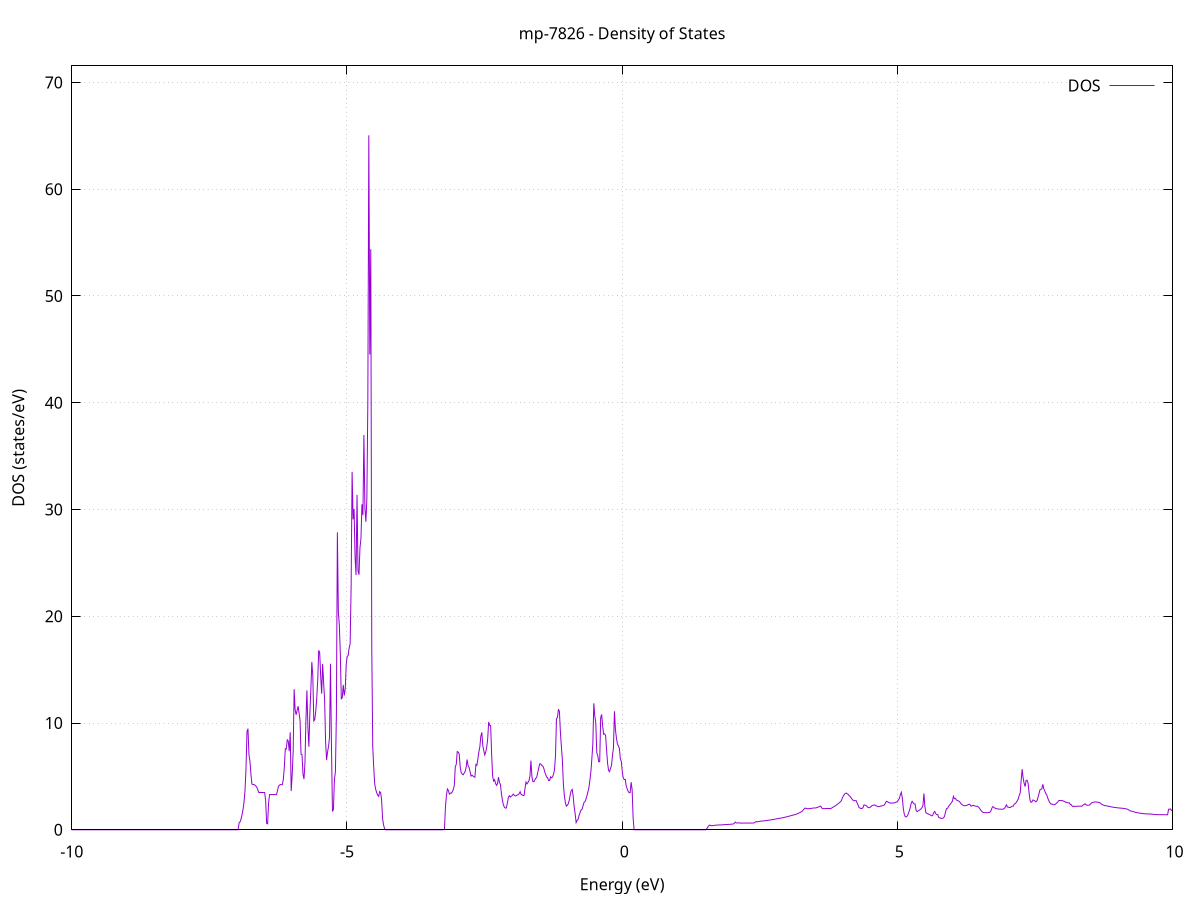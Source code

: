 set title 'mp-7826 - Density of States'
set xlabel 'Energy (eV)'
set ylabel 'DOS (states/eV)'
set grid
set xrange [-10:10]
set yrange [0:71.556]
set xzeroaxis lt -1
set terminal png size 800,600
set output 'mp-7826_dos_gnuplot.png'
plot '-' using 1:2 with lines title 'DOS'
-18.688400 0.000000
-18.670600 0.000000
-18.652700 0.000000
-18.634900 0.000000
-18.617000 0.000000
-18.599200 0.000000
-18.581300 0.000000
-18.563500 0.000000
-18.545600 0.000000
-18.527800 0.000000
-18.509900 0.000000
-18.492100 0.000000
-18.474200 0.000000
-18.456300 0.000000
-18.438500 0.000000
-18.420600 0.000000
-18.402800 0.000000
-18.384900 0.000000
-18.367100 0.000000
-18.349200 0.000000
-18.331400 0.000000
-18.313500 0.000000
-18.295700 0.000000
-18.277800 0.000000
-18.260000 0.000000
-18.242100 0.000000
-18.224300 0.000000
-18.206400 0.000000
-18.188600 0.000000
-18.170700 0.000000
-18.152900 0.000000
-18.135000 0.000000
-18.117200 0.000000
-18.099300 0.000000
-18.081500 0.000000
-18.063600 0.000000
-18.045700 0.000000
-18.027900 0.000000
-18.010000 0.000000
-17.992200 0.000000
-17.974300 0.000000
-17.956500 0.000000
-17.938600 0.000000
-17.920800 0.000000
-17.902900 0.000000
-17.885100 0.000000
-17.867200 0.000000
-17.849400 0.000000
-17.831500 0.000000
-17.813700 0.000000
-17.795800 0.000000
-17.778000 0.000000
-17.760100 0.000000
-17.742300 0.000000
-17.724400 0.000000
-17.706600 0.000000
-17.688700 0.000000
-17.670900 0.000000
-17.653000 0.000000
-17.635100 0.000000
-17.617300 0.000000
-17.599400 0.000000
-17.581600 0.000000
-17.563700 0.000000
-17.545900 0.000000
-17.528000 0.000000
-17.510200 0.000000
-17.492300 0.000000
-17.474500 0.000000
-17.456600 0.000000
-17.438800 0.000000
-17.420900 0.000000
-17.403100 0.000000
-17.385200 0.000000
-17.367400 0.000000
-17.349500 0.000000
-17.331700 0.000000
-17.313800 0.000000
-17.296000 0.000000
-17.278100 0.000000
-17.260300 0.000000
-17.242400 0.000000
-17.224500 0.000000
-17.206700 0.000000
-17.188800 0.000000
-17.171000 0.000000
-17.153100 0.000000
-17.135300 0.000000
-17.117400 0.000000
-17.099600 0.000000
-17.081700 0.000000
-17.063900 0.019300
-17.046000 1.092300
-17.028200 1.551300
-17.010300 2.098400
-16.992500 2.594900
-16.974600 3.083900
-16.956800 3.642300
-16.938900 4.314200
-16.921100 5.532800
-16.903200 6.400300
-16.885400 7.464700
-16.867500 9.382200
-16.849700 14.435900
-16.831800 13.944200
-16.813900 11.181000
-16.796100 9.713700
-16.778200 8.900900
-16.760400 10.692900
-16.742500 6.089200
-16.724700 3.240600
-16.706800 4.211300
-16.689000 5.845700
-16.671100 11.007300
-16.653300 6.437400
-16.635400 6.403400
-16.617600 6.352800
-16.599700 6.265800
-16.581900 6.124200
-16.564000 6.164300
-16.546200 6.261400
-16.528300 6.456100
-16.510500 6.945500
-16.492600 7.449700
-16.474800 7.385200
-16.456900 6.029800
-16.439100 2.947400
-16.421200 2.783000
-16.403300 7.023600
-16.385500 8.894200
-16.367600 9.104200
-16.349800 9.656400
-16.331900 9.996000
-16.314100 9.998800
-16.296200 16.595700
-16.278400 18.692500
-16.260500 9.019600
-16.242700 0.000000
-16.224800 0.000000
-16.207000 0.000000
-16.189100 0.000000
-16.171300 0.000000
-16.153400 0.000000
-16.135600 0.000000
-16.117700 0.000000
-16.099900 0.000000
-16.082000 0.000000
-16.064200 0.000000
-16.046300 0.000000
-16.028400 0.000000
-16.010600 0.000000
-15.992700 0.000000
-15.974900 0.000000
-15.957000 0.000000
-15.939200 0.000000
-15.921300 0.000000
-15.903500 0.000000
-15.885600 0.000000
-15.867800 0.000000
-15.849900 0.000000
-15.832100 0.000000
-15.814200 0.000000
-15.796400 0.000000
-15.778500 0.000000
-15.760700 0.000000
-15.742800 0.000000
-15.725000 0.000000
-15.707100 0.000000
-15.689300 0.000000
-15.671400 0.000000
-15.653600 0.000000
-15.635700 0.000000
-15.617800 0.000000
-15.600000 0.000000
-15.582100 0.000000
-15.564300 0.000000
-15.546400 0.000000
-15.528600 0.000000
-15.510700 0.000000
-15.492900 0.000000
-15.475000 0.000000
-15.457200 0.000000
-15.439300 0.000000
-15.421500 0.000000
-15.403600 0.000000
-15.385800 0.000000
-15.367900 0.000000
-15.350100 0.000000
-15.332200 0.000000
-15.314400 0.000000
-15.296500 0.000000
-15.278700 0.000000
-15.260800 0.000000
-15.243000 0.000000
-15.225100 0.000000
-15.207200 0.000000
-15.189400 0.000000
-15.171500 0.000000
-15.153700 0.000000
-15.135800 0.000000
-15.118000 0.000000
-15.100100 0.000000
-15.082300 0.000000
-15.064400 0.000000
-15.046600 0.000000
-15.028700 0.000000
-15.010900 0.000000
-14.993000 0.000000
-14.975200 0.000000
-14.957300 0.000000
-14.939500 0.000000
-14.921600 0.000000
-14.903800 0.000000
-14.885900 0.000000
-14.868100 0.000000
-14.850200 0.000000
-14.832400 0.000000
-14.814500 0.000000
-14.796600 0.000000
-14.778800 0.000000
-14.760900 0.000000
-14.743100 0.000000
-14.725200 0.000000
-14.707400 0.000000
-14.689500 0.000000
-14.671700 0.000000
-14.653800 0.000000
-14.636000 0.000000
-14.618100 0.000000
-14.600300 0.000000
-14.582400 0.000000
-14.564600 0.000000
-14.546700 0.000000
-14.528900 0.000000
-14.511000 0.000000
-14.493200 0.000000
-14.475300 0.000000
-14.457500 0.000000
-14.439600 0.000000
-14.421800 0.000000
-14.403900 0.000000
-14.386000 0.000000
-14.368200 0.000000
-14.350300 0.000000
-14.332500 0.000000
-14.314600 0.000000
-14.296800 0.000000
-14.278900 0.000000
-14.261100 0.000000
-14.243200 0.000000
-14.225400 0.000000
-14.207500 0.000000
-14.189700 0.000000
-14.171800 0.000000
-14.154000 0.000000
-14.136100 0.000000
-14.118300 0.000000
-14.100400 0.000000
-14.082600 0.000000
-14.064700 0.000000
-14.046900 0.000000
-14.029000 0.000000
-14.011200 0.000000
-13.993300 0.000000
-13.975400 0.000000
-13.957600 0.000000
-13.939700 0.000000
-13.921900 0.000000
-13.904000 0.000000
-13.886200 0.000000
-13.868300 0.000000
-13.850500 0.000000
-13.832600 0.000000
-13.814800 0.000000
-13.796900 0.000000
-13.779100 0.000000
-13.761200 0.000000
-13.743400 0.000000
-13.725500 0.000000
-13.707700 0.000000
-13.689800 0.000000
-13.672000 0.000000
-13.654100 0.000000
-13.636300 0.000000
-13.618400 0.000000
-13.600600 0.000000
-13.582700 0.000000
-13.564800 0.000000
-13.547000 0.000000
-13.529100 0.000000
-13.511300 0.000000
-13.493400 0.000000
-13.475600 0.000000
-13.457700 0.000000
-13.439900 0.000000
-13.422000 0.000000
-13.404200 0.000000
-13.386300 0.000000
-13.368500 0.000000
-13.350600 0.000000
-13.332800 0.000000
-13.314900 0.000000
-13.297100 0.000000
-13.279200 0.000000
-13.261400 0.000000
-13.243500 0.000000
-13.225700 0.000000
-13.207800 0.000000
-13.190000 0.000000
-13.172100 0.000000
-13.154200 0.000000
-13.136400 0.000000
-13.118500 0.000000
-13.100700 0.000000
-13.082800 0.000000
-13.065000 0.000000
-13.047100 0.000000
-13.029300 0.000000
-13.011400 0.000000
-12.993600 0.000000
-12.975700 0.000000
-12.957900 0.000000
-12.940000 0.000000
-12.922200 0.000000
-12.904300 0.000000
-12.886500 0.000000
-12.868600 0.000000
-12.850800 0.000000
-12.832900 0.000000
-12.815100 0.000000
-12.797200 0.000000
-12.779400 0.000000
-12.761500 0.000000
-12.743600 0.000000
-12.725800 0.000000
-12.707900 0.000000
-12.690100 0.000000
-12.672200 0.000000
-12.654400 0.000000
-12.636500 0.000000
-12.618700 0.000000
-12.600800 0.000000
-12.583000 0.000000
-12.565100 0.000000
-12.547300 0.000000
-12.529400 0.000000
-12.511600 0.000000
-12.493700 0.000000
-12.475900 0.000000
-12.458000 0.000000
-12.440200 0.000000
-12.422300 0.000000
-12.404500 0.000000
-12.386600 0.000000
-12.368800 0.000000
-12.350900 0.000000
-12.333000 0.000000
-12.315200 0.000000
-12.297300 0.000000
-12.279500 0.000000
-12.261600 0.000000
-12.243800 0.000000
-12.225900 0.000000
-12.208100 0.000000
-12.190200 0.000000
-12.172400 0.000000
-12.154500 0.000000
-12.136700 0.000000
-12.118800 0.000000
-12.101000 0.000000
-12.083100 0.000000
-12.065300 0.000000
-12.047400 0.000000
-12.029600 0.000000
-12.011700 0.000000
-11.993900 0.000000
-11.976000 0.000000
-11.958200 0.000000
-11.940300 0.000000
-11.922400 0.000000
-11.904600 0.000000
-11.886700 0.000000
-11.868900 0.000000
-11.851000 0.000000
-11.833200 0.000000
-11.815300 0.000000
-11.797500 0.000000
-11.779600 0.000000
-11.761800 0.000000
-11.743900 0.000000
-11.726100 0.000000
-11.708200 0.000000
-11.690400 0.000000
-11.672500 0.000000
-11.654700 0.000000
-11.636800 0.000000
-11.619000 0.000000
-11.601100 0.000000
-11.583300 0.000000
-11.565400 0.000000
-11.547500 0.000000
-11.529700 0.000000
-11.511800 0.000000
-11.494000 0.000000
-11.476100 0.000000
-11.458300 0.000000
-11.440400 0.000000
-11.422600 0.000000
-11.404700 0.000000
-11.386900 0.000000
-11.369000 0.000000
-11.351200 0.000000
-11.333300 0.000000
-11.315500 0.000000
-11.297600 0.000000
-11.279800 0.000000
-11.261900 0.000000
-11.244100 0.000000
-11.226200 0.000000
-11.208400 0.000000
-11.190500 0.000000
-11.172700 0.000000
-11.154800 0.000000
-11.136900 0.000000
-11.119100 0.000000
-11.101200 0.000000
-11.083400 0.000000
-11.065500 0.000000
-11.047700 0.000000
-11.029800 0.000000
-11.012000 0.000000
-10.994100 0.000000
-10.976300 0.000000
-10.958400 0.000000
-10.940600 0.000000
-10.922700 0.000000
-10.904900 0.000000
-10.887000 0.000000
-10.869200 0.000000
-10.851300 0.000000
-10.833500 0.000000
-10.815600 0.000000
-10.797800 0.000000
-10.779900 0.000000
-10.762100 0.000000
-10.744200 0.000000
-10.726300 0.000000
-10.708500 0.000000
-10.690600 0.000000
-10.672800 0.000000
-10.654900 0.000000
-10.637100 0.000000
-10.619200 0.000000
-10.601400 0.000000
-10.583500 0.000000
-10.565700 0.000000
-10.547800 0.000000
-10.530000 0.000000
-10.512100 0.000000
-10.494300 0.000000
-10.476400 0.000000
-10.458600 0.000000
-10.440700 0.000000
-10.422900 0.000000
-10.405000 0.000000
-10.387200 0.000000
-10.369300 0.000000
-10.351500 0.000000
-10.333600 0.000000
-10.315700 0.000000
-10.297900 0.000000
-10.280000 0.000000
-10.262200 0.000000
-10.244300 0.000000
-10.226500 0.000000
-10.208600 0.000000
-10.190800 0.000000
-10.172900 0.000000
-10.155100 0.000000
-10.137200 0.000000
-10.119400 0.000000
-10.101500 0.000000
-10.083700 0.000000
-10.065800 0.000000
-10.048000 0.000000
-10.030100 0.000000
-10.012300 0.000000
-9.994400 0.000000
-9.976600 0.000000
-9.958700 0.000000
-9.940900 0.000000
-9.923000 0.000000
-9.905100 0.000000
-9.887300 0.000000
-9.869400 0.000000
-9.851600 0.000000
-9.833700 0.000000
-9.815900 0.000000
-9.798000 0.000000
-9.780200 0.000000
-9.762300 0.000000
-9.744500 0.000000
-9.726600 0.000000
-9.708800 0.000000
-9.690900 0.000000
-9.673100 0.000000
-9.655200 0.000000
-9.637400 0.000000
-9.619500 0.000000
-9.601700 0.000000
-9.583800 0.000000
-9.566000 0.000000
-9.548100 0.000000
-9.530300 0.000000
-9.512400 0.000000
-9.494500 0.000000
-9.476700 0.000000
-9.458800 0.000000
-9.441000 0.000000
-9.423100 0.000000
-9.405300 0.000000
-9.387400 0.000000
-9.369600 0.000000
-9.351700 0.000000
-9.333900 0.000000
-9.316000 0.000000
-9.298200 0.000000
-9.280300 0.000000
-9.262500 0.000000
-9.244600 0.000000
-9.226800 0.000000
-9.208900 0.000000
-9.191100 0.000000
-9.173200 0.000000
-9.155400 0.000000
-9.137500 0.000000
-9.119700 0.000000
-9.101800 0.000000
-9.083900 0.000000
-9.066100 0.000000
-9.048200 0.000000
-9.030400 0.000000
-9.012500 0.000000
-8.994700 0.000000
-8.976800 0.000000
-8.959000 0.000000
-8.941100 0.000000
-8.923300 0.000000
-8.905400 0.000000
-8.887600 0.000000
-8.869700 0.000000
-8.851900 0.000000
-8.834000 0.000000
-8.816200 0.000000
-8.798300 0.000000
-8.780500 0.000000
-8.762600 0.000000
-8.744800 0.000000
-8.726900 0.000000
-8.709100 0.000000
-8.691200 0.000000
-8.673300 0.000000
-8.655500 0.000000
-8.637600 0.000000
-8.619800 0.000000
-8.601900 0.000000
-8.584100 0.000000
-8.566200 0.000000
-8.548400 0.000000
-8.530500 0.000000
-8.512700 0.000000
-8.494800 0.000000
-8.477000 0.000000
-8.459100 0.000000
-8.441300 0.000000
-8.423400 0.000000
-8.405600 0.000000
-8.387700 0.000000
-8.369900 0.000000
-8.352000 0.000000
-8.334200 0.000000
-8.316300 0.000000
-8.298500 0.000000
-8.280600 0.000000
-8.262700 0.000000
-8.244900 0.000000
-8.227000 0.000000
-8.209200 0.000000
-8.191300 0.000000
-8.173500 0.000000
-8.155600 0.000000
-8.137800 0.000000
-8.119900 0.000000
-8.102100 0.000000
-8.084200 0.000000
-8.066400 0.000000
-8.048500 0.000000
-8.030700 0.000000
-8.012800 0.000000
-7.995000 0.000000
-7.977100 0.000000
-7.959300 0.000000
-7.941400 0.000000
-7.923600 0.000000
-7.905700 0.000000
-7.887900 0.000000
-7.870000 0.000000
-7.852100 0.000000
-7.834300 0.000000
-7.816400 0.000000
-7.798600 0.000000
-7.780700 0.000000
-7.762900 0.000000
-7.745000 0.000000
-7.727200 0.000000
-7.709300 0.000000
-7.691500 0.000000
-7.673600 0.000000
-7.655800 0.000000
-7.637900 0.000000
-7.620100 0.000000
-7.602200 0.000000
-7.584400 0.000000
-7.566500 0.000000
-7.548700 0.000000
-7.530800 0.000000
-7.513000 0.000000
-7.495100 0.000000
-7.477200 0.000000
-7.459400 0.000000
-7.441500 0.000000
-7.423700 0.000000
-7.405800 0.000000
-7.388000 0.000000
-7.370100 0.000000
-7.352300 0.000000
-7.334400 0.000000
-7.316600 0.000000
-7.298700 0.000000
-7.280900 0.000000
-7.263000 0.000000
-7.245200 0.000000
-7.227300 0.000000
-7.209500 0.000000
-7.191600 0.000000
-7.173800 0.000000
-7.155900 0.000000
-7.138100 0.000000
-7.120200 0.000000
-7.102400 0.000000
-7.084500 0.000000
-7.066600 0.000000
-7.048800 0.000000
-7.030900 0.000000
-7.013100 0.000000
-6.995200 0.000000
-6.977400 0.000000
-6.959500 0.650300
-6.941700 0.751300
-6.923800 1.027800
-6.906000 1.419100
-6.888100 1.918400
-6.870300 2.614900
-6.852400 3.672100
-6.834600 5.755100
-6.816700 9.193400
-6.798900 9.469400
-6.781000 7.034300
-6.763200 6.444200
-6.745300 5.214200
-6.727500 4.280800
-6.709600 4.243600
-6.691800 4.244500
-6.673900 4.185700
-6.656000 4.103700
-6.638200 3.978800
-6.620300 3.760900
-6.602500 3.493500
-6.584600 3.493500
-6.566800 3.493600
-6.548900 3.493800
-6.531100 3.494000
-6.513200 3.494200
-6.495400 3.494500
-6.477500 2.719300
-6.459700 0.602600
-6.441800 0.557400
-6.424000 2.535600
-6.406100 3.296800
-6.388300 3.296700
-6.370400 3.296700
-6.352600 3.296800
-6.334700 3.296800
-6.316900 3.297000
-6.299000 3.297100
-6.281200 3.297300
-6.263300 3.631800
-6.245400 4.064200
-6.227600 4.178900
-6.209700 4.232000
-6.191900 4.230800
-6.174000 4.230000
-6.156200 4.728700
-6.138300 5.881500
-6.120500 7.593200
-6.102600 7.561000
-6.084800 8.425500
-6.066900 8.313400
-6.049100 7.362400
-6.031200 9.131200
-6.013400 3.628600
-5.995500 5.119100
-5.977700 7.347200
-5.959800 13.164800
-5.942000 11.250200
-5.924100 10.771700
-5.906300 11.161800
-5.888400 11.581100
-5.870600 10.934700
-5.852700 10.277400
-5.834800 7.069200
-5.817000 7.035200
-5.799100 5.226500
-5.781300 4.746600
-5.763400 6.229600
-5.745600 10.290600
-5.727700 13.056800
-5.709900 9.629600
-5.692000 7.778000
-5.674200 10.930800
-5.656300 13.121900
-5.638500 15.724400
-5.620600 14.394200
-5.602800 10.190100
-5.584900 10.318300
-5.567100 11.117400
-5.549200 12.315600
-5.531400 14.006200
-5.513500 16.809400
-5.495700 16.605300
-5.477800 14.408900
-5.460000 12.742600
-5.442100 15.524200
-5.424200 13.785900
-5.406400 12.183800
-5.388500 8.260700
-5.370700 6.528300
-5.352800 7.297100
-5.335000 7.799500
-5.317100 8.648300
-5.299300 15.547100
-5.281400 7.697700
-5.263600 1.708400
-5.245700 1.915300
-5.227900 4.726600
-5.210000 5.429300
-5.192200 10.756200
-5.174300 27.863000
-5.156500 20.380500
-5.138600 19.178300
-5.120800 16.463400
-5.102900 12.268300
-5.085100 12.365100
-5.067200 13.571800
-5.049400 12.576700
-5.031500 13.182400
-5.013600 15.504400
-4.995800 16.238400
-4.977900 16.327600
-4.960100 17.052300
-4.942200 17.420200
-4.924400 22.776700
-4.906500 33.522700
-4.888700 29.074200
-4.870800 30.055800
-4.853000 25.553400
-4.835100 23.854800
-4.817300 31.372500
-4.799400 24.258400
-4.781600 23.894500
-4.763700 26.423100
-4.745900 27.254700
-4.728000 30.486100
-4.710200 29.475400
-4.692300 36.977200
-4.674500 30.180200
-4.656600 28.849500
-4.638800 30.923600
-4.620900 39.994800
-4.603000 65.051200
-4.585200 44.521100
-4.567300 54.382100
-4.549500 17.040700
-4.531600 7.778700
-4.513800 5.837400
-4.495900 4.282500
-4.478100 3.791600
-4.460200 3.480200
-4.442400 3.238600
-4.424500 3.132800
-4.406700 3.575400
-4.388800 3.485300
-4.371000 2.817500
-4.353100 1.077800
-4.335300 0.447500
-4.317400 0.127900
-4.299600 0.000000
-4.281700 0.000000
-4.263900 0.000000
-4.246000 0.000000
-4.228200 0.000000
-4.210300 0.000000
-4.192400 0.000000
-4.174600 0.000000
-4.156700 0.000000
-4.138900 0.000000
-4.121000 0.000000
-4.103200 0.000000
-4.085300 0.000000
-4.067500 0.000000
-4.049600 0.000000
-4.031800 0.000000
-4.013900 0.000000
-3.996100 0.000000
-3.978200 0.000000
-3.960400 0.000000
-3.942500 0.000000
-3.924700 0.000000
-3.906800 0.000000
-3.889000 0.000000
-3.871100 0.000000
-3.853300 0.000000
-3.835400 0.000000
-3.817600 0.000000
-3.799700 0.000000
-3.781800 0.000000
-3.764000 0.000000
-3.746100 0.000000
-3.728300 0.000000
-3.710400 0.000000
-3.692600 0.000000
-3.674700 0.000000
-3.656900 0.000000
-3.639000 0.000000
-3.621200 0.000000
-3.603300 0.000000
-3.585500 0.000000
-3.567600 0.000000
-3.549800 0.000000
-3.531900 0.000000
-3.514100 0.000000
-3.496200 0.000000
-3.478400 0.000000
-3.460500 0.000000
-3.442700 0.000000
-3.424800 0.000000
-3.407000 0.000000
-3.389100 0.000000
-3.371200 0.000000
-3.353400 0.000000
-3.335500 0.000000
-3.317700 0.000000
-3.299800 0.000000
-3.282000 0.000000
-3.264100 0.000000
-3.246300 0.000000
-3.228400 0.066000
-3.210600 2.150600
-3.192700 3.228600
-3.174900 3.824600
-3.157000 3.685000
-3.139200 3.347700
-3.121300 3.435500
-3.103500 3.420000
-3.085600 3.560800
-3.067800 3.771300
-3.049900 4.140800
-3.032100 5.868100
-3.014200 6.138200
-2.996300 7.324400
-2.978500 7.278600
-2.960600 7.099600
-2.942800 5.898400
-2.924900 5.356900
-2.907100 5.221500
-2.889200 5.147100
-2.871400 5.303900
-2.853500 5.458200
-2.835700 5.797200
-2.817800 6.581600
-2.800000 6.016200
-2.782100 5.846000
-2.764300 5.468800
-2.746400 5.028200
-2.728600 5.120500
-2.710700 5.037600
-2.692900 4.963800
-2.675000 4.923100
-2.657200 6.118500
-2.639300 6.042100
-2.621500 6.634900
-2.603600 7.290400
-2.585700 7.768200
-2.567900 8.754200
-2.550000 9.121200
-2.532200 7.890100
-2.514300 7.409300
-2.496500 7.010300
-2.478600 7.283200
-2.460800 7.708200
-2.442900 8.522600
-2.425100 10.097500
-2.407200 9.783800
-2.389400 9.780200
-2.371500 7.092000
-2.353700 5.030500
-2.335800 4.562800
-2.318000 4.691300
-2.300100 4.341900
-2.282300 4.155500
-2.264400 4.320800
-2.246600 4.929700
-2.228700 4.442500
-2.210900 4.217200
-2.193000 3.357800
-2.175100 2.774600
-2.157300 2.329000
-2.139400 2.109300
-2.121600 2.030400
-2.103700 2.047600
-2.085900 2.485600
-2.068000 3.014700
-2.050200 3.196000
-2.032300 3.064100
-2.014500 3.143200
-1.996600 3.207700
-1.978800 3.341600
-1.960900 3.239700
-1.943100 3.171900
-1.925200 3.175300
-1.907400 3.251500
-1.889500 3.292900
-1.871700 3.370800
-1.853800 3.565600
-1.836000 3.311200
-1.818100 3.263600
-1.800300 3.207500
-1.782400 3.219600
-1.764500 3.892400
-1.746700 4.465200
-1.728800 4.301000
-1.711000 4.439600
-1.693100 4.596200
-1.675300 5.014700
-1.657400 6.480600
-1.639600 4.968900
-1.621700 4.520200
-1.603900 4.496000
-1.586000 4.675800
-1.568200 4.831300
-1.550300 4.951900
-1.532500 5.408800
-1.514600 5.809700
-1.496800 6.180900
-1.478900 6.169300
-1.461100 6.020700
-1.443200 5.978700
-1.425400 5.787600
-1.407500 5.444400
-1.389700 5.185400
-1.371800 4.932000
-1.353900 4.871500
-1.336100 4.610200
-1.318200 4.617100
-1.300400 4.961800
-1.282500 4.861700
-1.264700 4.944600
-1.246800 5.198400
-1.229000 5.626600
-1.211100 6.949600
-1.193300 10.416300
-1.175400 10.510600
-1.157600 11.294400
-1.139700 11.080300
-1.121900 9.127700
-1.104000 7.793800
-1.086200 6.559400
-1.068300 4.308600
-1.050500 3.214900
-1.032600 2.577200
-1.014800 2.209900
-0.996900 2.287500
-0.979100 2.433600
-0.961200 2.751600
-0.943300 3.288900
-0.925500 3.670800
-0.907600 3.781700
-0.889800 3.153400
-0.871900 2.144600
-0.854100 1.518400
-0.836200 0.677100
-0.818400 0.873800
-0.800500 0.964200
-0.782700 1.340100
-0.764800 1.598200
-0.747000 1.854100
-0.729100 1.918800
-0.711300 2.233400
-0.693400 2.554800
-0.675600 2.632200
-0.657700 2.859500
-0.639900 3.184700
-0.622000 3.535500
-0.604200 3.949500
-0.586300 4.624600
-0.568500 5.414700
-0.550600 6.637400
-0.532700 8.007900
-0.514900 11.844900
-0.497000 10.665900
-0.479200 10.070200
-0.461300 7.236200
-0.443500 6.952600
-0.425600 6.363000
-0.407800 6.389400
-0.389900 10.512400
-0.372100 10.804000
-0.354200 9.711700
-0.336400 8.950400
-0.318500 8.987600
-0.300700 8.848300
-0.282800 7.471000
-0.265000 6.246000
-0.247100 5.569900
-0.229300 5.441300
-0.211400 5.738300
-0.193600 6.020300
-0.175700 6.952700
-0.157900 7.664300
-0.140000 11.105900
-0.122100 9.378900
-0.104300 8.623200
-0.086400 8.054400
-0.068600 7.862400
-0.050700 7.637000
-0.032900 6.658000
-0.015000 6.394100
0.002800 5.444900
0.020700 4.819000
0.038500 4.705000
0.056400 4.728000
0.074200 4.088700
0.092100 3.819400
0.109900 3.590300
0.127800 3.465200
0.145600 3.485500
0.163500 4.455700
0.181300 3.757200
0.199200 1.116600
0.217000 0.000000
0.234900 0.000000
0.252700 0.000000
0.270600 0.000000
0.288500 0.000000
0.306300 0.000000
0.324200 0.000000
0.342000 0.000000
0.359900 0.000000
0.377700 0.000000
0.395600 0.000000
0.413400 0.000000
0.431300 0.000000
0.449100 0.000000
0.467000 0.000000
0.484800 0.000000
0.502700 0.000000
0.520500 0.000000
0.538400 0.000000
0.556200 0.000000
0.574100 0.000000
0.591900 0.000000
0.609800 0.000000
0.627600 0.000000
0.645500 0.000000
0.663300 0.000000
0.681200 0.000000
0.699100 0.000000
0.716900 0.000000
0.734800 0.000000
0.752600 0.000000
0.770500 0.000000
0.788300 0.000000
0.806200 0.000000
0.824000 0.000000
0.841900 0.000000
0.859700 0.000000
0.877600 0.000000
0.895400 0.000000
0.913300 0.000000
0.931100 0.000000
0.949000 0.000000
0.966800 0.000000
0.984700 0.000000
1.002500 0.000000
1.020400 0.000000
1.038200 0.000000
1.056100 0.000000
1.074000 0.000000
1.091800 0.000000
1.109700 0.000000
1.127500 0.000000
1.145400 0.000000
1.163200 0.000000
1.181100 0.000000
1.198900 0.000000
1.216800 0.000000
1.234600 0.000000
1.252500 0.000000
1.270300 0.000000
1.288200 0.000000
1.306000 0.000000
1.323900 0.000000
1.341700 0.000000
1.359600 0.000000
1.377400 0.000000
1.395300 0.000000
1.413100 0.000000
1.431000 0.000000
1.448800 0.000000
1.466700 0.000000
1.484600 0.000000
1.502400 0.000000
1.520300 0.000000
1.538100 0.093600
1.556000 0.243500
1.573800 0.376900
1.591700 0.446700
1.609500 0.393500
1.627400 0.382400
1.645200 0.382700
1.663100 0.403400
1.680900 0.420100
1.698800 0.430200
1.716600 0.437900
1.734500 0.443300
1.752300 0.451100
1.770200 0.451000
1.788000 0.453300
1.805900 0.457700
1.823700 0.462900
1.841600 0.470700
1.859400 0.480900
1.877300 0.490200
1.895200 0.497000
1.913000 0.501300
1.930900 0.505000
1.948700 0.509100
1.966600 0.515800
1.984400 0.524100
2.002300 0.532900
2.020100 0.541900
2.038000 0.602400
2.055800 0.718300
2.073700 0.635000
2.091500 0.640200
2.109400 0.645000
2.127200 0.648900
2.145100 0.634700
2.162900 0.623000
2.180800 0.625700
2.198600 0.627800
2.216500 0.629400
2.234300 0.630700
2.252200 0.632200
2.270000 0.633700
2.287900 0.626900
2.305800 0.627800
2.323600 0.628900
2.341500 0.630000
2.359300 0.632200
2.377200 0.635100
2.395000 0.637800
2.412900 0.691900
2.430700 0.764800
2.448600 0.740300
2.466400 0.757100
2.484300 0.773100
2.502100 0.789700
2.520000 0.807900
2.537800 0.817600
2.555700 0.824300
2.573500 0.834000
2.591400 0.846300
2.609200 0.859400
2.627100 0.872600
2.644900 0.885800
2.662800 0.899000
2.680600 0.910600
2.698500 0.920600
2.716400 0.938800
2.734200 0.955500
2.752100 0.971800
2.769900 0.988600
2.787800 1.005900
2.805600 1.023000
2.823500 1.040200
2.841300 1.057400
2.859200 1.074700
2.877000 1.090500
2.894900 1.105600
2.912700 1.122500
2.930600 1.140400
2.948400 1.162500
2.966300 1.184800
2.984100 1.207200
3.002000 1.231000
3.019800 1.255700
3.037700 1.280400
3.055500 1.305600
3.073400 1.330900
3.091200 1.356100
3.109100 1.377100
3.127000 1.399200
3.144800 1.426500
3.162700 1.459000
3.180500 1.495200
3.198400 1.535000
3.216200 1.578500
3.234100 1.624100
3.251900 1.671900
3.269800 1.727900
3.287600 1.836900
3.305500 1.941400
3.323300 2.032900
3.341200 2.010700
3.359000 1.981300
3.376900 1.971300
3.394700 1.976200
3.412600 1.984200
3.430400 1.996100
3.448300 2.015200
3.466100 2.034800
3.484000 2.038800
3.501800 2.041800
3.519700 2.053000
3.537600 2.074800
3.555400 2.105000
3.573300 2.149900
3.591100 2.204600
3.609000 2.213100
3.626800 2.039900
3.644700 1.979600
3.662500 1.971200
3.680400 1.981000
3.698200 1.986500
3.716100 1.989400
3.733900 1.993400
3.751800 1.997800
3.769600 1.993000
3.787500 1.992600
3.805300 2.029300
3.823200 2.089900
3.841000 2.144600
3.858900 2.203700
3.876700 2.260600
3.894600 2.317600
3.912400 2.384700
3.930300 2.470400
3.948200 2.539000
3.966000 2.625900
3.983900 2.725000
4.001700 2.997600
4.019600 3.162600
4.037400 3.303000
4.055300 3.414800
4.073100 3.437500
4.091000 3.371000
4.108800 3.315100
4.126700 3.181000
4.144500 3.119100
4.162400 2.972400
4.180200 2.854900
4.198100 2.757900
4.215900 2.710100
4.233800 2.730600
4.251600 2.731100
4.269500 2.508300
4.287300 2.312900
4.305200 2.069700
4.323000 2.030400
4.340900 1.995300
4.358800 1.990900
4.376600 2.075400
4.394500 2.332000
4.412300 2.309500
4.430200 2.273500
4.448000 2.200300
4.465900 2.086600
4.483700 2.062800
4.501600 2.087800
4.519400 2.163200
4.537300 2.249300
4.555100 2.296900
4.573000 2.306400
4.590800 2.336700
4.608700 2.246500
4.626500 2.231900
4.644400 2.168500
4.662200 2.158800
4.680100 2.189800
4.697900 2.219200
4.715800 2.240700
4.733600 2.260100
4.751500 2.294600
4.769400 2.350900
4.787200 2.558000
4.805100 2.671500
4.822900 2.614900
4.840800 2.571600
4.858600 2.518300
4.876500 2.495400
4.894300 2.499100
4.912200 2.515300
4.930000 2.506800
4.947900 2.525100
4.965700 2.561600
4.983600 2.599000
5.001400 2.644000
5.019300 2.795200
5.037100 2.922200
5.055000 3.280100
5.072800 3.514100
5.090700 2.982400
5.108500 1.999400
5.126400 1.455100
5.144200 1.221700
5.162100 1.207500
5.180000 1.280800
5.197800 1.479200
5.215700 1.747400
5.233500 2.058300
5.251400 2.481200
5.269200 2.666300
5.287100 2.525100
5.304900 2.426100
5.322800 2.413700
5.340600 1.823100
5.358500 1.706200
5.376300 1.756100
5.394200 1.817300
5.412000 1.881200
5.429900 1.955400
5.447700 2.080100
5.465600 2.266400
5.483400 3.398700
5.501300 2.158500
5.519100 1.588600
5.537000 1.542700
5.554900 1.497400
5.572700 1.452500
5.590600 1.408100
5.608400 1.364300
5.626300 1.298900
5.644100 1.368500
5.662000 1.619400
5.679800 1.720100
5.697700 1.499300
5.715500 1.436200
5.733400 1.428300
5.751200 1.166800
5.769100 1.128400
5.786900 1.072800
5.804800 1.064300
5.822600 1.077700
5.840500 1.118100
5.858300 1.269500
5.876200 1.675500
5.894000 1.986500
5.911900 2.010600
5.929700 2.173200
5.947600 2.308200
5.965500 2.417900
5.983300 2.548400
6.001200 2.672300
6.019000 3.134300
6.036900 2.916000
6.054700 2.937400
6.072600 2.793700
6.090400 2.751400
6.108300 2.707600
6.126100 2.660300
6.144000 2.549800
6.161800 2.406500
6.179700 2.342900
6.197500 2.287500
6.215400 2.253500
6.233200 2.248700
6.251100 2.270600
6.268900 2.307300
6.286800 2.356300
6.304600 2.401300
6.322500 2.353600
6.340300 2.210800
6.358200 2.244900
6.376100 2.294600
6.393900 2.256500
6.411800 2.224500
6.429600 2.206000
6.447500 2.210100
6.465300 2.164400
6.483200 2.082900
6.501000 1.948700
6.518900 1.827100
6.536700 1.713900
6.554600 1.641900
6.572400 1.610400
6.590300 1.600700
6.608100 1.599000
6.626000 1.601200
6.643800 1.608100
6.661700 1.618400
6.679500 1.632100
6.697400 1.736300
6.715200 1.988000
6.733100 2.165200
6.750900 2.126000
6.768800 2.043400
6.786700 2.003000
6.804500 1.973800
6.822400 1.957200
6.840200 1.943300
6.858100 1.931100
6.875900 1.929300
6.893800 1.927300
6.911600 1.926000
6.929500 1.944300
6.947300 2.014600
6.965200 2.140600
6.983000 2.338700
7.000900 2.136200
7.018700 2.122100
7.036600 2.079500
7.054400 2.097900
7.072300 2.153000
7.090100 2.211000
7.108000 2.211800
7.125800 2.415300
7.143700 2.441000
7.161500 2.561600
7.179400 2.716800
7.197300 2.892000
7.215100 3.227200
7.233000 3.452900
7.250800 4.693500
7.268700 5.678700
7.286500 4.824500
7.304400 4.347100
7.322200 4.048300
7.340100 4.629300
7.357900 4.644300
7.375800 4.366100
7.393600 3.470500
7.411500 2.767100
7.429300 2.566500
7.447200 2.626000
7.465000 2.796000
7.482900 2.754900
7.500700 2.704800
7.518600 2.618500
7.536400 2.695600
7.554300 3.003300
7.572100 3.334600
7.590000 3.726200
7.607900 3.786000
7.625700 3.834400
7.643600 4.261900
7.661400 3.848200
7.679300 3.630300
7.697100 3.388900
7.715000 3.275400
7.732800 2.986400
7.750700 2.744200
7.768500 2.553100
7.786400 2.425200
7.804200 2.417700
7.822100 2.382300
7.839900 2.348500
7.857800 2.345500
7.875600 2.405700
7.893500 2.498500
7.911300 2.565100
7.929200 2.713300
7.947000 2.750000
7.964900 2.732700
7.982700 2.735000
8.000600 2.726600
8.018500 2.689100
8.036300 2.651600
8.054200 2.604400
8.072000 2.572100
8.089900 2.543000
8.107700 2.517200
8.125600 2.526100
8.143400 2.371000
8.161300 2.349200
8.179100 2.204400
8.197000 2.194200
8.214800 2.192300
8.232700 2.196200
8.250500 2.197800
8.268400 2.202000
8.286200 2.207200
8.304100 2.212800
8.321900 2.214200
8.339800 2.211300
8.357600 2.213800
8.375500 2.314800
8.393300 2.381400
8.411200 2.434800
8.429100 2.349800
8.446900 2.295900
8.464800 2.297300
8.482600 2.299200
8.500500 2.355500
8.518300 2.461900
8.536200 2.539900
8.554000 2.564900
8.571900 2.592900
8.589700 2.604200
8.607600 2.603400
8.625400 2.595900
8.643300 2.584100
8.661100 2.558400
8.679000 2.540800
8.696800 2.452200
8.714700 2.380500
8.732500 2.334400
8.750400 2.297800
8.768200 2.272300
8.786100 2.254300
8.803900 2.236800
8.821800 2.219800
8.839700 2.202200
8.857500 2.182600
8.875400 2.160400
8.893200 2.141700
8.911100 2.125300
8.928900 2.109500
8.946800 2.095800
8.964600 2.082500
8.982500 2.069200
9.000300 2.057700
9.018200 2.048400
9.036000 2.040500
9.053900 2.032700
9.071700 2.023400
9.089600 2.012800
9.107400 2.002900
9.125300 1.990500
9.143100 1.971800
9.161000 1.950400
9.178800 1.929000
9.196700 1.890400
9.214500 1.832100
9.232400 1.763800
9.250300 1.753100
9.268100 1.732300
9.286000 1.704600
9.303800 1.675600
9.321700 1.639800
9.339500 1.616500
9.357400 1.598700
9.375200 1.582800
9.393100 1.569100
9.410900 1.555500
9.428800 1.542200
9.446600 1.529700
9.464500 1.518200
9.482300 1.508200
9.500200 1.498900
9.518000 1.491300
9.535900 1.484100
9.553700 1.477100
9.571600 1.470700
9.589400 1.489900
9.607300 1.476000
9.625200 1.462800
9.643000 1.451700
9.660900 1.440900
9.678700 1.431000
9.696600 1.422300
9.714400 1.418100
9.732300 1.416600
9.750100 1.415200
9.768000 1.414300
9.785800 1.413500
9.803700 1.412500
9.821500 1.411400
9.839400 1.410100
9.857200 1.408600
9.875100 1.407000
9.892900 1.405300
9.910800 1.407400
9.928600 1.921800
9.946500 1.932200
9.964300 1.949900
9.982200 1.808500
10.000000 1.847300
10.017900 1.888000
10.035800 1.936800
10.053600 1.996700
10.071500 2.050400
10.089300 2.114400
10.107200 2.172600
10.125000 2.239800
10.142900 2.277600
10.160700 2.333000
10.178600 2.416100
10.196400 2.443900
10.214300 2.471300
10.232100 2.510200
10.250000 2.550600
10.267800 2.598400
10.285700 2.660900
10.303500 2.724300
10.321400 2.784000
10.339200 2.849900
10.357100 2.915300
10.374900 2.878000
10.392800 2.774100
10.410600 2.750900
10.428500 2.749900
10.446400 2.770400
10.464200 2.813400
10.482100 2.902700
10.499900 2.948000
10.517800 2.988200
10.535600 3.028700
10.553500 2.947600
10.571300 2.948800
10.589200 2.932600
10.607000 2.936800
10.624900 2.949500
10.642700 2.964100
10.660600 2.974000
10.678400 2.937800
10.696300 2.888400
10.714100 2.815900
10.732000 2.743200
10.749800 2.669400
10.767700 2.604600
10.785500 2.515300
10.803400 2.440300
10.821200 2.369200
10.839100 2.294100
10.857000 2.208100
10.874800 2.108000
10.892700 2.026800
10.910500 1.967100
10.928400 1.889100
10.946200 1.770900
10.964100 1.579200
10.981900 1.379200
10.999800 1.235200
11.017600 1.160400
11.035500 1.110100
11.053300 1.070800
11.071200 1.034200
11.089000 0.998400
11.106900 0.972300
11.124700 0.947000
11.142600 0.920000
11.160400 0.891400
11.178300 0.863500
11.196100 0.847300
11.214000 0.830700
11.231800 0.813600
11.249700 0.795800
11.267600 0.779200
11.285400 0.757000
11.303300 0.741100
11.321100 0.728900
11.339000 0.718800
11.356800 0.710500
11.374700 0.703600
11.392500 0.698100
11.410400 0.694500
11.428200 0.692900
11.446100 0.692400
11.463900 0.692600
11.481800 0.694600
11.499600 0.706300
11.517500 0.725600
11.535300 0.732200
11.553200 0.738400
11.571000 0.744800
11.588900 0.751700
11.606700 0.759100
11.624600 0.769600
11.642400 0.781300
11.660300 0.794500
11.678200 0.809000
11.696000 0.818700
11.713900 0.826400
11.731700 0.834100
11.749600 0.842200
11.767400 0.850700
11.785300 0.859400
11.803100 0.874700
11.821000 0.884300
11.838800 0.893800
11.856700 0.904400
11.874500 0.916000
11.892400 0.928000
11.910200 0.955200
11.928100 0.999200
11.945900 1.049000
11.963800 1.101600
11.981600 1.173900
11.999500 1.251500
12.017300 1.336400
12.035200 1.577800
12.053000 1.639400
12.070900 1.691700
12.088800 1.728800
12.106600 1.793200
12.124500 1.703800
12.142300 1.622700
12.160200 1.615500
12.178000 1.604600
12.195900 1.587900
12.213700 1.563000
12.231600 1.554700
12.249400 1.543800
12.267300 1.543200
12.285100 1.543000
12.303000 1.525900
12.320800 1.532400
12.338700 1.537300
12.356500 1.541200
12.374400 1.546400
12.392200 1.554800
12.410100 1.564400
12.427900 1.571800
12.445800 1.574400
12.463600 1.571000
12.481500 1.563800
12.499400 1.573800
12.517200 1.559500
12.535100 1.618100
12.552900 1.630600
12.570800 1.645300
12.588600 1.666000
12.606500 1.696300
12.624300 1.737200
12.642200 1.785200
12.660000 1.820000
12.677900 1.836300
12.695700 1.899500
12.713600 2.241500
12.731400 2.844600
12.749300 3.096200
12.767100 2.620400
12.785000 2.200500
12.802800 2.014200
12.820700 1.933100
12.838500 1.886700
12.856400 1.833200
12.874200 1.845600
12.892100 1.885600
12.910000 1.941900
12.927800 1.972300
12.945700 2.027100
12.963500 2.120600
12.981400 2.232000
12.999200 2.411500
13.017100 2.549200
13.034900 2.721100
13.052800 2.873200
13.070600 3.073800
13.088500 3.284700
13.106300 3.562500
13.124200 3.755300
13.142000 3.855400
13.159900 3.881000
13.177700 3.830700
13.195600 3.764400
13.213400 3.677100
13.231300 3.575800
13.249100 3.499100
13.267000 3.412600
13.284800 3.332900
13.302700 3.242600
13.320600 3.182000
13.338400 3.140800
13.356300 3.067500
13.374100 2.955100
13.392000 2.827200
13.409800 2.690500
13.427700 2.540400
13.445500 2.388900
13.463400 2.206200
13.481200 2.232400
13.499100 2.272900
13.516900 2.137200
13.534800 2.059700
13.552600 2.014200
13.570500 1.950700
13.588300 1.882500
13.606200 1.807900
13.624000 1.728200
13.641900 1.653100
13.659700 1.603000
13.677600 1.561100
13.695400 1.536100
13.713300 1.530700
13.731200 1.517900
13.749000 1.508900
13.766900 1.551400
13.784700 1.584400
13.802600 1.599400
13.820400 1.591400
13.838300 1.590100
13.856100 1.573600
13.874000 1.426000
13.891800 1.376700
13.909700 1.389500
13.927500 1.405500
13.945400 1.420000
13.963200 1.440800
13.981100 1.453600
13.998900 1.470300
14.016800 1.485300
14.034600 1.503100
14.052500 1.524200
14.070300 1.544400
14.088200 1.476300
14.106100 1.451800
14.123900 1.446400
14.141800 1.491600
14.159600 1.554400
14.177500 1.594300
14.195300 1.634400
14.213200 1.673800
14.231000 1.704000
14.248900 1.686400
14.266700 1.718600
14.284600 1.779500
14.302400 1.861700
14.320300 1.971500
14.338100 1.829200
14.356000 1.839600
14.373800 1.885500
14.391700 1.966400
14.409500 2.074100
14.427400 2.143500
14.445200 2.203100
14.463100 2.284900
14.480900 2.386400
14.498800 2.656900
14.516700 2.876800
14.534500 3.059000
14.552400 3.188100
14.570200 2.816900
14.588100 2.521900
14.605900 2.312200
14.623800 2.233200
14.641600 2.182200
14.659500 2.124700
14.677300 2.068400
14.695200 2.009600
14.713000 1.985600
14.730900 2.045800
14.748700 2.186000
14.766600 2.272000
14.784400 1.792900
14.802300 1.522200
14.820100 1.294000
14.838000 1.114300
14.855800 0.966300
14.873700 0.844800
14.891500 0.758600
14.909400 0.692500
14.927300 0.641900
14.945100 0.606700
14.963000 0.583500
14.980800 0.554900
14.998700 0.528600
15.016500 0.505900
15.034400 0.488100
15.052200 0.472300
15.070100 0.457800
15.087900 0.440000
15.105800 0.426200
15.123600 0.419300
15.141500 0.420600
15.159300 0.421600
15.177200 0.419300
15.195000 0.407900
15.212900 0.381800
15.230700 0.354300
15.248600 0.331400
15.266400 0.314600
15.284300 0.244000
15.302100 0.203600
15.320000 0.167800
15.337900 0.131500
15.355700 0.096800
15.373600 0.068900
15.391400 0.048000
15.409300 0.000000
15.427100 0.000000
15.445000 0.000000
15.462800 0.000000
15.480700 0.000000
15.498500 0.000000
15.516400 0.000000
15.534200 0.000000
15.552100 0.000000
15.569900 0.000000
15.587800 0.000000
15.605600 0.000000
15.623500 0.000000
15.641300 0.000000
15.659200 0.000000
15.677000 0.000000
15.694900 0.000000
15.712700 0.000000
15.730600 0.000000
15.748500 0.000000
15.766300 0.000000
15.784200 0.000000
15.802000 0.000000
15.819900 0.000000
15.837700 0.000000
15.855600 0.000000
15.873400 0.000000
15.891300 0.000000
15.909100 0.000000
15.927000 0.000000
15.944800 0.000000
15.962700 0.000000
15.980500 0.000000
15.998400 0.000000
16.016200 0.000000
16.034100 0.000000
16.051900 0.000000
16.069800 0.000000
16.087600 0.000000
16.105500 0.000000
16.123300 0.000000
16.141200 0.000000
16.159100 0.000000
16.176900 0.000000
16.194800 0.000000
16.212600 0.000000
16.230500 0.000000
16.248300 0.000000
16.266200 0.000000
16.284000 0.000000
16.301900 0.000000
16.319700 0.000000
16.337600 0.000000
16.355400 0.000000
16.373300 0.000000
16.391100 0.000000
16.409000 0.000000
16.426800 0.000000
16.444700 0.000000
16.462500 0.000000
16.480400 0.000000
16.498200 0.000000
16.516100 0.000000
16.533900 0.000000
16.551800 0.000000
16.569700 0.000000
16.587500 0.000000
16.605400 0.000000
16.623200 0.000000
16.641100 0.000000
16.658900 0.000000
16.676800 0.000000
16.694600 0.000000
16.712500 0.000000
16.730300 0.000000
16.748200 0.000000
16.766000 0.000000
16.783900 0.000000
16.801700 0.000000
16.819600 0.000000
16.837400 0.000000
16.855300 0.000000
16.873100 0.000000
16.891000 0.000000
16.908800 0.000000
16.926700 0.000000
16.944500 0.000000
16.962400 0.000000
16.980300 0.000000
16.998100 0.000000
17.016000 0.000000
e
